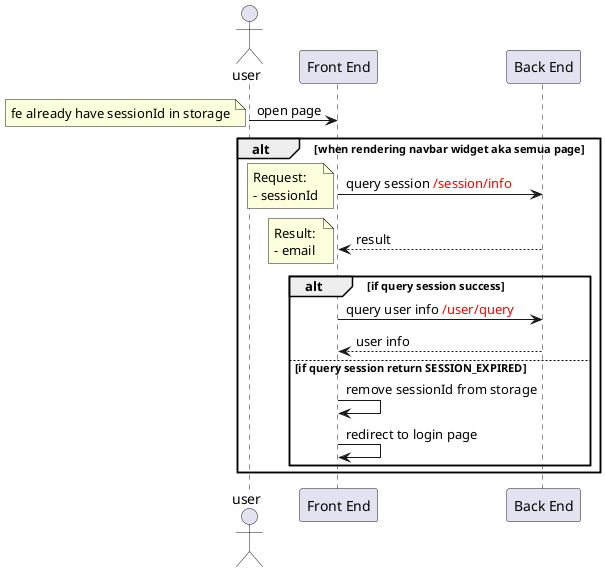 @startuml session flow

Actor user as u
Participant "Front End" as fe
Participant "Back End" as be

u -> fe : open page
alt when rendering navbar widget aka semua page
    note left
        fe already have sessionId in storage
    end note
    fe -> be : query session <color:red>/session/info
    note left
        Request:
        - sessionId
    end note
    return result
    note left
        Result: 
        - email
    end note
    alt if query session success
        fe -> be : query user info <color:red>/user/query
        return user info
    else if query session return SESSION_EXPIRED
        fe -> fe : remove sessionId from storage
        fe -> fe : redirect to login page
    end
end

@enduml
